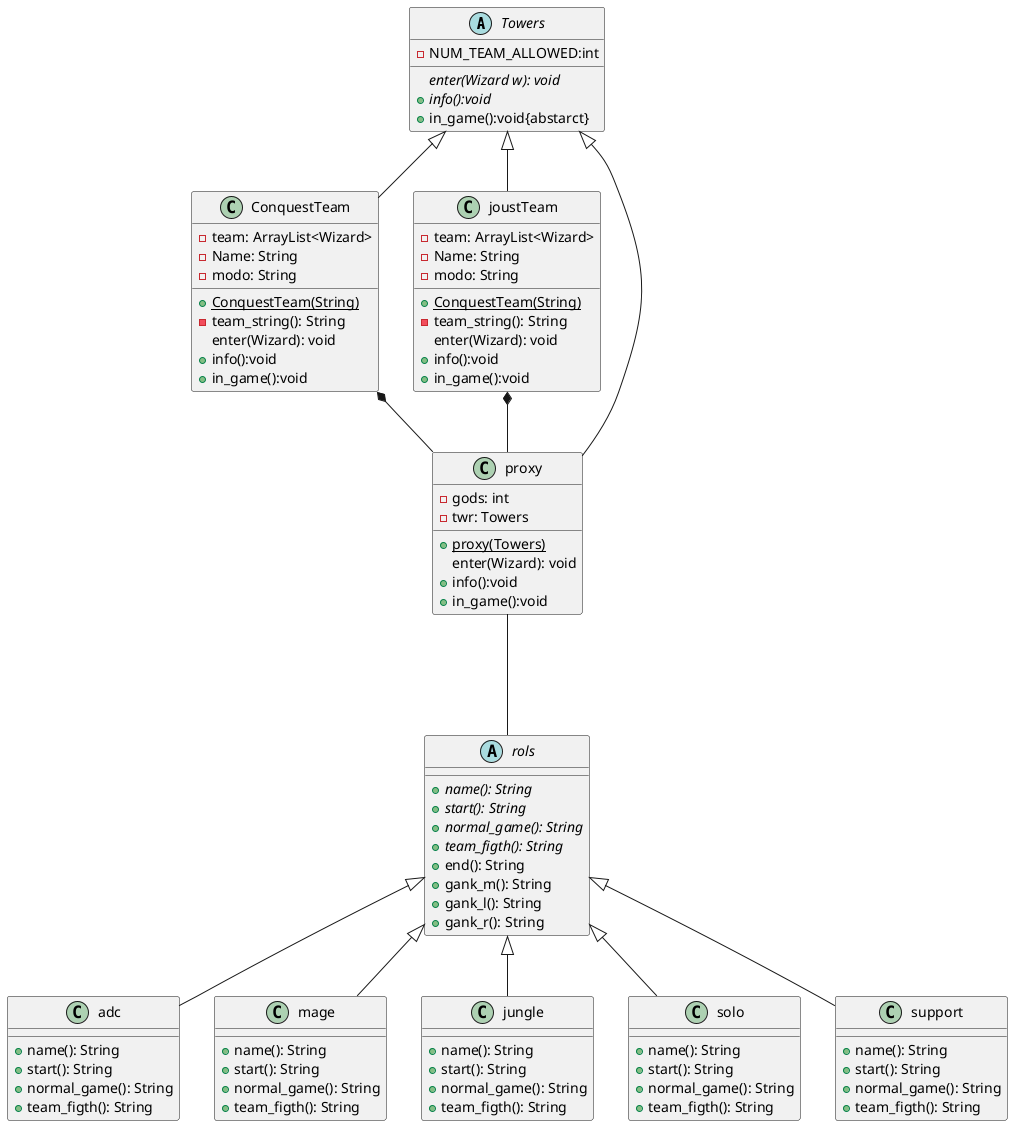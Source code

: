 @startuml

abstract Towers{
    - NUM_TEAM_ALLOWED:int
    enter(Wizard w): void {abstract}
    + info():void{abstract}
    + in_game():void{abstarct}
}

class ConquestTeam extends Towers{
    - team: ArrayList<Wizard>
    - Name: String
    - modo: String
    + ConquestTeam(String) {static}
    - team_string(): String
    enter(Wizard): void
    + info():void
    + in_game():void
}

class joustTeam extends Towers{
    - team: ArrayList<Wizard>
    - Name: String
    - modo: String
    + ConquestTeam(String) {static}
    - team_string(): String
    enter(Wizard): void
    + info():void
    + in_game():void
}

class proxy extends Towers{

    - gods: int
    - twr: Towers
    + proxy(Towers) {static}
    enter(Wizard): void
    + info():void
    + in_game():void

}

abstract rols{
    + name(): String {abstract}
    + start(): String {abstract}
    + normal_game(): String {abstract}
    + team_figth(): String {abstract}
    + end(): String
    + gank_m(): String
    + gank_l(): String
    + gank_r(): String
}

class adc extends rols{
    + name(): String 
    + start(): String 
    + normal_game(): String 
    + team_figth(): String 
}
class mage extends rols{
    + name(): String 
    + start(): String 
    + normal_game(): String 
    + team_figth(): String 
}
class jungle extends rols{
    + name(): String 
    + start(): String 
    + normal_game(): String 
    + team_figth(): String 
}
class solo extends rols{
    + name(): String 
    + start(): String 
    + normal_game(): String 
    + team_figth(): String 
}
class support extends rols{
    + name(): String 
    + start(): String 
    + normal_game(): String 
    + team_figth(): String 
}

proxy --- rols
ConquestTeam *-- proxy
joustTeam *-- proxy

@enduml
